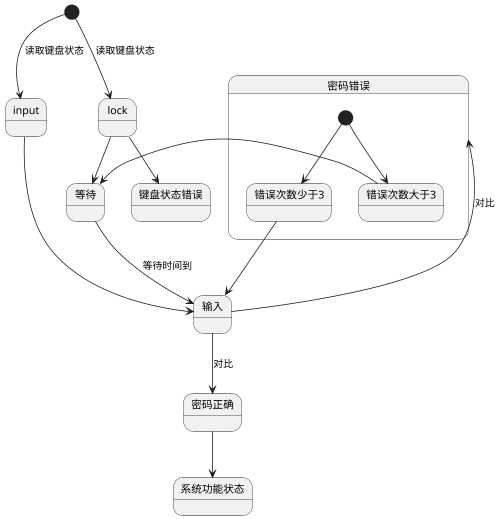 @startuml ControlPanel状态图
scale 500 width
[*] --> input  : 读取键盘状态
[*] --> lock : 读取键盘状态
input --> 输入
lock --> 等待
lock --> 键盘状态错误
等待 --> 输入 : 等待时间到
输入 --> 密码错误 : 对比
state 密码错误{
    [*] --> 错误次数少于3
    错误次数少于3 --> 输入
    [*] --> 错误次数大于3
    错误次数大于3 --> 等待
}
输入 --> 密码正确 : 对比
密码正确 --> 系统功能状态